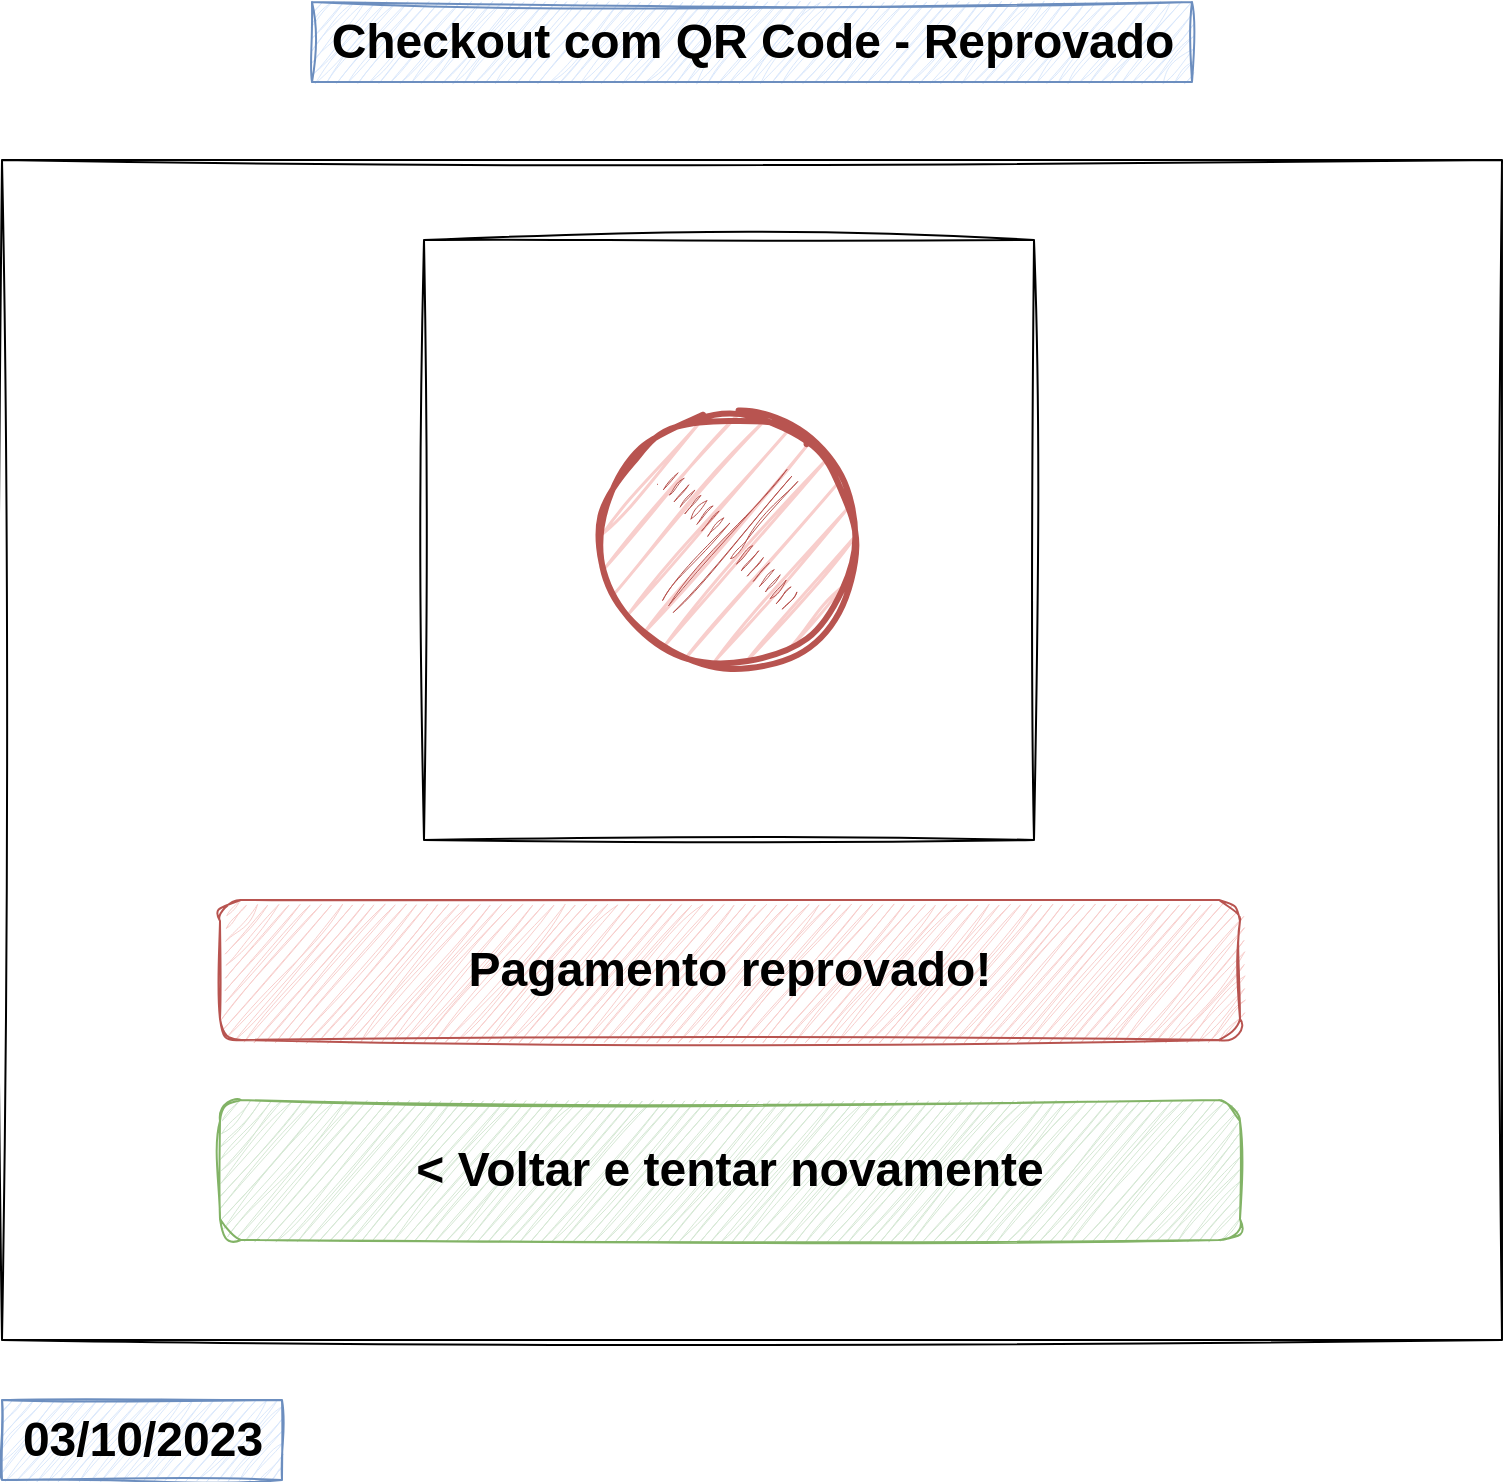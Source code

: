 <mxfile version="22.1.2" type="device">
  <diagram name="Página-1" id="5j-ww4zHZG7wsbymvLwp">
    <mxGraphModel dx="880" dy="532" grid="1" gridSize="10" guides="1" tooltips="1" connect="1" arrows="1" fold="1" page="1" pageScale="1" pageWidth="827" pageHeight="1169" math="0" shadow="0">
      <root>
        <mxCell id="0" />
        <mxCell id="1" parent="0" />
        <mxCell id="kYT57yn9HTB8OajrBAQV-72" value="" style="rounded=0;whiteSpace=wrap;html=1;strokeColor=default;fontFamily=Helvetica;fontSize=12;fontColor=default;fillColor=default;sketch=1;curveFitting=1;jiggle=2;" parent="1" vertex="1">
          <mxGeometry x="50" y="120" width="750" height="590" as="geometry" />
        </mxCell>
        <mxCell id="kYT57yn9HTB8OajrBAQV-87" value="&lt;font style=&quot;font-size: 24px;&quot;&gt;&lt;b&gt;Checkout com QR Code - Reprovado&lt;/b&gt;&lt;/font&gt;" style="text;html=1;align=center;verticalAlign=middle;resizable=0;points=[];autosize=1;strokeColor=#6c8ebf;fillColor=#dae8fc;fontSize=12;fontFamily=Helvetica;sketch=1;curveFitting=1;jiggle=2;" parent="1" vertex="1">
          <mxGeometry x="205" y="41" width="440" height="40" as="geometry" />
        </mxCell>
        <mxCell id="kYT57yn9HTB8OajrBAQV-88" value="&lt;font size=&quot;1&quot; style=&quot;&quot;&gt;&lt;b style=&quot;font-size: 24px;&quot;&gt;03/10/2023&lt;/b&gt;&lt;/font&gt;" style="text;html=1;align=center;verticalAlign=middle;resizable=0;points=[];autosize=1;strokeColor=#6c8ebf;fillColor=#dae8fc;fontSize=12;fontFamily=Helvetica;sketch=1;curveFitting=1;jiggle=2;" parent="1" vertex="1">
          <mxGeometry x="50" y="740" width="140" height="40" as="geometry" />
        </mxCell>
        <mxCell id="wW45ZbLXODUrG5sJJo66-4" value="" style="group;sketch=1;curveFitting=1;jiggle=2;" parent="1" vertex="1" connectable="0">
          <mxGeometry x="261" y="160" width="305" height="300" as="geometry" />
        </mxCell>
        <mxCell id="wW45ZbLXODUrG5sJJo66-1" value="" style="rounded=0;whiteSpace=wrap;html=1;sketch=1;curveFitting=1;jiggle=2;" parent="wW45ZbLXODUrG5sJJo66-4" vertex="1">
          <mxGeometry width="305" height="300" as="geometry" />
        </mxCell>
        <mxCell id="LO6HqSrddTxnIR5Eo5MR-1" value="" style="points=[[0.145,0.145,0],[0.5,0,0],[0.855,0.145,0],[1,0.5,0],[0.855,0.855,0],[0.5,1,0],[0.145,0.855,0],[0,0.5,0]];shape=mxgraph.bpmn.event;html=1;verticalLabelPosition=bottom;labelBackgroundColor=#ffffff;verticalAlign=top;align=center;perimeter=ellipsePerimeter;outlineConnect=0;aspect=fixed;outline=end;symbol=cancel;sketch=1;curveFitting=1;jiggle=2;fillColor=#f8cecc;strokeColor=#b85450;" parent="wW45ZbLXODUrG5sJJo66-4" vertex="1">
          <mxGeometry x="89" y="86.5" width="127" height="127" as="geometry" />
        </mxCell>
        <mxCell id="wW45ZbLXODUrG5sJJo66-5" value="&lt;font style=&quot;font-size: 24px;&quot;&gt;&lt;b&gt;Pagamento reprovado!&lt;/b&gt;&lt;/font&gt;" style="text;html=1;strokeColor=#b85450;fillColor=#f8cecc;align=center;verticalAlign=middle;whiteSpace=wrap;rounded=1;sketch=1;curveFitting=1;jiggle=2;" parent="1" vertex="1">
          <mxGeometry x="159" y="490" width="510" height="70" as="geometry" />
        </mxCell>
        <mxCell id="9DrIY1hARxoKTE3cdt7--1" value="&lt;font style=&quot;font-size: 24px;&quot;&gt;&lt;b&gt;&amp;lt; Voltar e tentar novamente&lt;/b&gt;&lt;/font&gt;" style="text;html=1;strokeColor=#82b366;fillColor=#d5e8d4;align=center;verticalAlign=middle;whiteSpace=wrap;rounded=1;sketch=1;curveFitting=1;jiggle=2;" parent="1" vertex="1">
          <mxGeometry x="159" y="590" width="510" height="70" as="geometry" />
        </mxCell>
      </root>
    </mxGraphModel>
  </diagram>
</mxfile>
